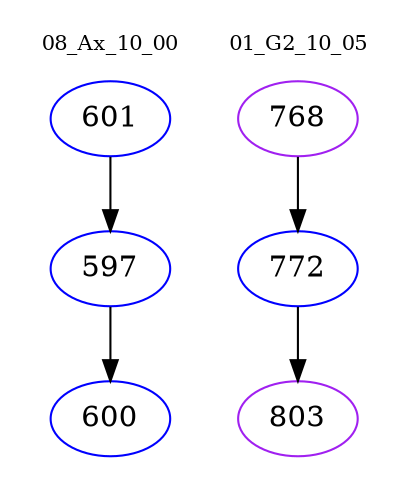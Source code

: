 digraph{
subgraph cluster_0 {
color = white
label = "08_Ax_10_00";
fontsize=10;
T0_601 [label="601", color="blue"]
T0_601 -> T0_597 [color="black"]
T0_597 [label="597", color="blue"]
T0_597 -> T0_600 [color="black"]
T0_600 [label="600", color="blue"]
}
subgraph cluster_1 {
color = white
label = "01_G2_10_05";
fontsize=10;
T1_768 [label="768", color="purple"]
T1_768 -> T1_772 [color="black"]
T1_772 [label="772", color="blue"]
T1_772 -> T1_803 [color="black"]
T1_803 [label="803", color="purple"]
}
}
